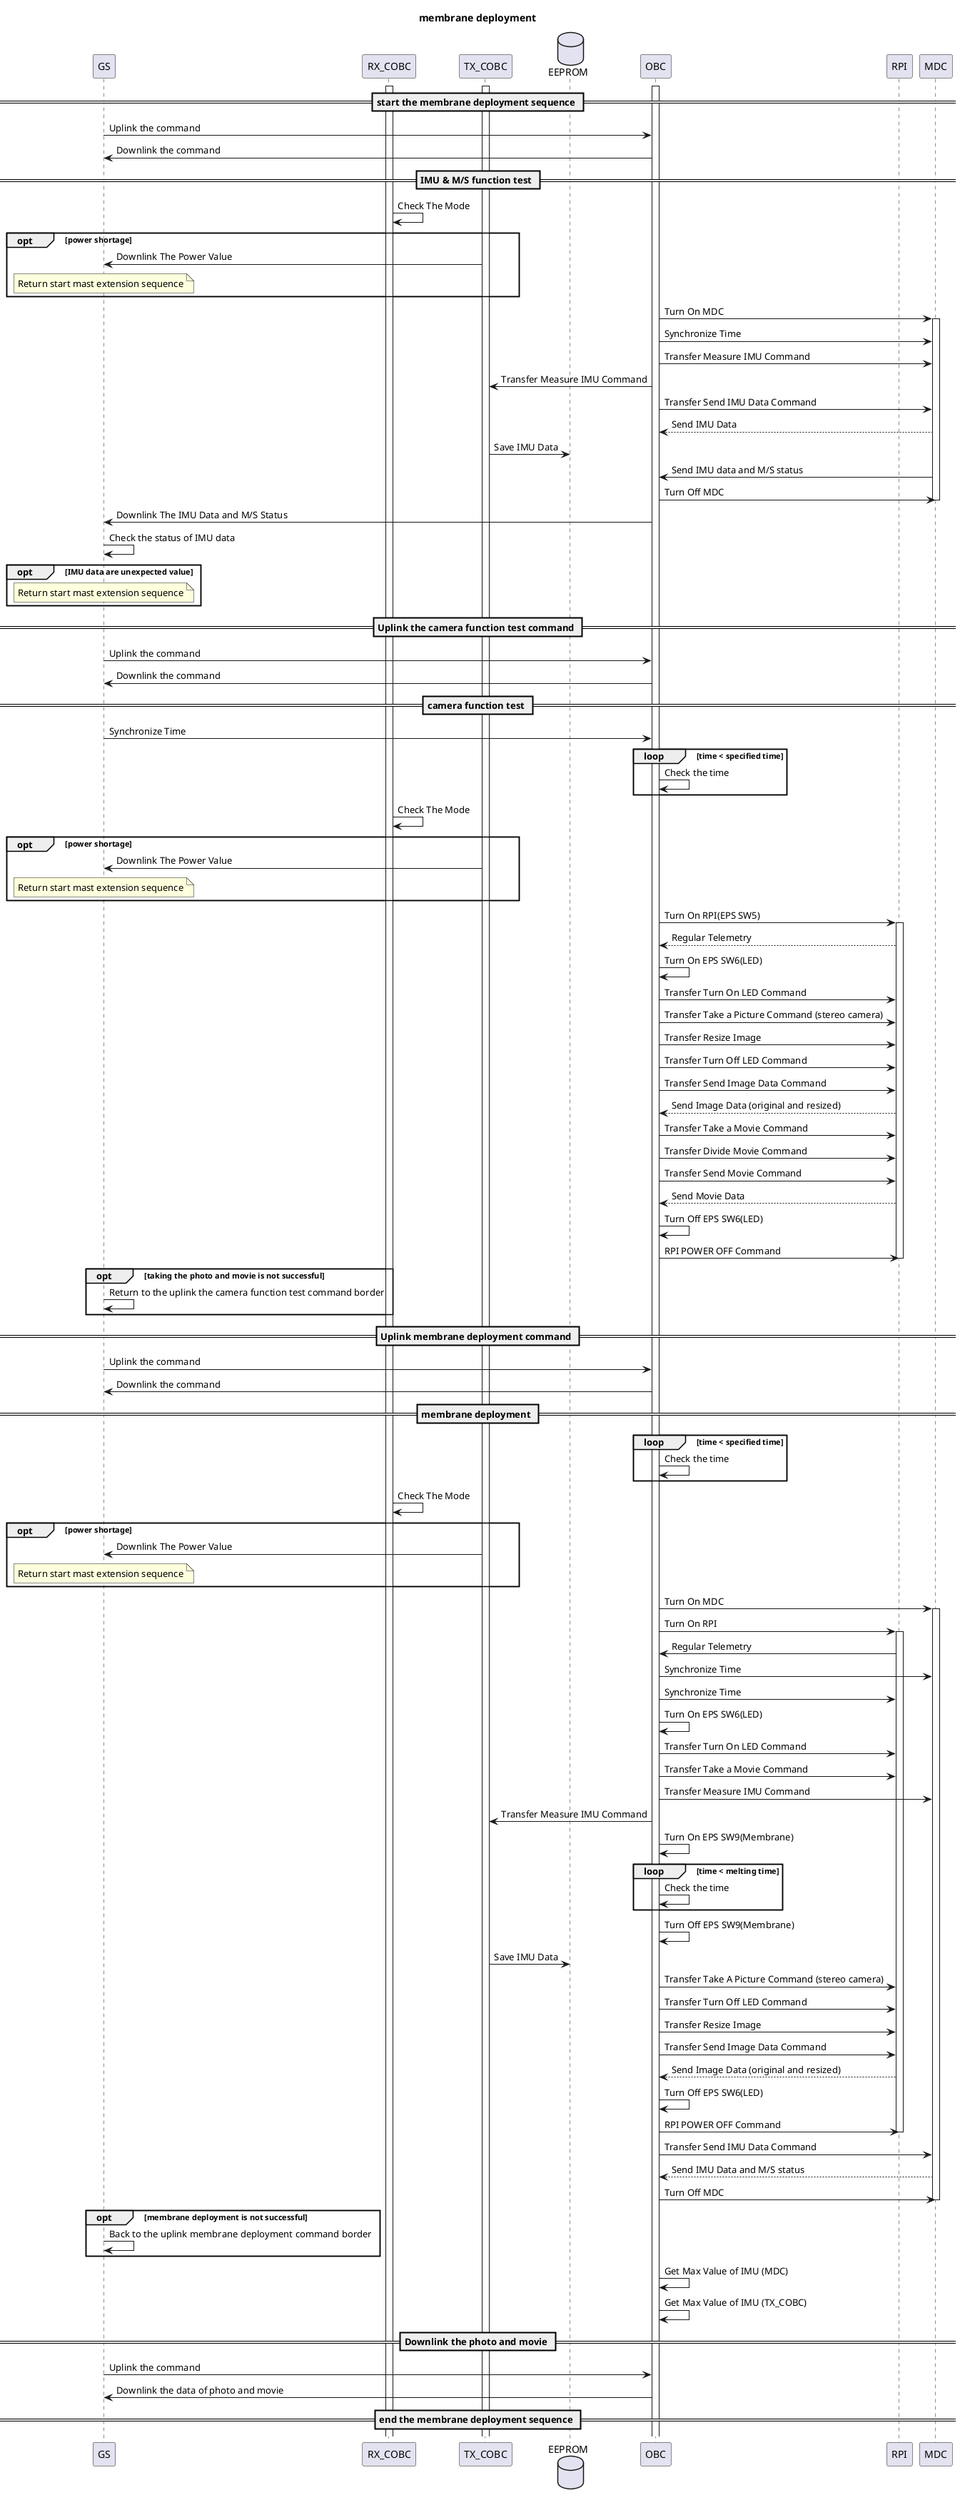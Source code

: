 smembrane_deployment_nominal.pu

@startuml
title membrane deployment

participant GS
participant RX_COBC
participant TX_COBC
database EEPROM
participant OBC
participant RPI
participant MDC

== start the membrane deployment sequence ==
activate OBC
activate RX_COBC
activate TX_COBC
GS -> OBC           : Uplink the command 
OBC -> GS           : Downlink the command 

== IMU & M/S function test ==
RX_COBC -> RX_COBC  : Check The Mode
opt power shortage
    TX_COBC -> GS   : Downlink The Power Value
    note over GS    : Return start mast extension sequence
end

OBC -> MDC          : Turn On MDC
activate MDC
OBC -> MDC          : Synchronize Time
OBC -> MDC          : Transfer Measure IMU Command
OBC -> TX_COBC      : Transfer Measure IMU Command
OBC -> MDC          : Transfer Send IMU Data Command
MDC --> OBC         : Send IMU Data
TX_COBC -> EEPROM   : Save IMU Data
MDC -> OBC          : Send IMU data and M/S status
OBC -> MDC          : Turn Off MDC
deactivate MDC
OBC -> GS           : Downlink The IMU Data and M/S Status
GS  -> GS           : Check the status of IMU data
opt IMU data are unexpected value
    note over GS    : Return start mast extension sequence
end

== Uplink the camera function test command ==
GS -> OBC           : Uplink the command
OBC -> GS           : Downlink the command

== camera function test ==
GS -> OBC           : Synchronize Time
loop time < specified time
    OBC -> OBC      : Check the time
end

RX_COBC -> RX_COBC  : Check The Mode
opt power shortage
    TX_COBC -> GS   : Downlink The Power Value
    note over GS    : Return start mast extension sequence
end

OBC -> RPI          : Turn On RPI(EPS SW5)
activate RPI
RPI --> OBC         : Regular Telemetry
OBC -> OBC          : Turn On EPS SW6(LED)
OBC -> RPI          : Transfer Turn On LED Command
OBC -> RPI          : Transfer Take a Picture Command (stereo camera)
OBC -> RPI          : Transfer Resize Image
OBC -> RPI          : Transfer Turn Off LED Command
OBC -> RPI          : Transfer Send Image Data Command
RPI --> OBC         : Send Image Data (original and resized)
OBC -> RPI          : Transfer Take a Movie Command
OBC -> RPI          : Transfer Divide Movie Command
OBC -> RPI          : Transfer Send Movie Command
RPI --> OBC         : Send Movie Data 
OBC -> OBC          : Turn Off EPS SW6(LED)
OBC -> RPI          : RPI POWER OFF Command
deactivate RPI
opt taking the photo and movie is not successful
    GS -> GS        : Return to the uplink the camera function test command border
end

== Uplink membrane deployment command ==
GS -> OBC           : Uplink the command
OBC -> GS           : Downlink the command

== membrane deployment ==
loop time < specified time
    OBC -> OBC      : Check the time
end

RX_COBC -> RX_COBC  : Check The Mode
opt power shortage
    TX_COBC -> GS   : Downlink The Power Value
    note over GS    : Return start mast extension sequence
end

OBC -> MDC          : Turn On MDC
activate MDC
OBC -> RPI          : Turn On RPI
activate RPI
RPI -> OBC          : Regular Telemetry
OBC -> MDC          : Synchronize Time
OBC -> RPI          : Synchronize Time
OBC -> OBC          : Turn On EPS SW6(LED)
OBC -> RPI          : Transfer Turn On LED Command

OBC -> RPI          : Transfer Take a Movie Command
OBC -> MDC          : Transfer Measure IMU Command
OBC -> TX_COBC      : Transfer Measure IMU Command
OBC -> OBC          : Turn On EPS SW9(Membrane)
loop time < melting time
    OBC -> OBC      : Check the time
end
OBC -> OBC          : Turn Off EPS SW9(Membrane)
TX_COBC -> EEPROM   : Save IMU Data
OBC -> RPI          : Transfer Take A Picture Command (stereo camera)
OBC -> RPI          : Transfer Turn Off LED Command
OBC -> RPI          : Transfer Resize Image
OBC -> RPI          : Transfer Send Image Data Command
RPI --> OBC         : Send Image Data (original and resized)
OBC -> OBC          : Turn Off EPS SW6(LED)
OBC -> RPI          : RPI POWER OFF Command

deactivate RPI
OBC -> MDC          : Transfer Send IMU Data Command
MDC --> OBC         : Send IMU Data and M/S status
OBC -> MDC          : Turn Off MDC
deactivate MDC

opt membrane deployment is not successful
    GS -> GS        : Back to the uplink membrane deployment command border
end

OBC -> OBC          : Get Max Value of IMU (MDC)
OBC -> OBC          : Get Max Value of IMU (TX_COBC)

== Downlink the photo and movie ==
GS -> OBC           : Uplink the command
OBC -> GS           : Downlink the data of photo and movie

== end the membrane deployment sequence ==
@enduml